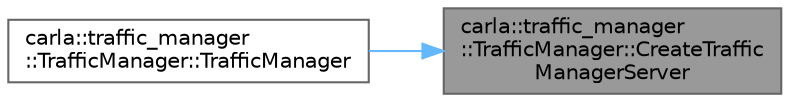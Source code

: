digraph "carla::traffic_manager::TrafficManager::CreateTrafficManagerServer"
{
 // INTERACTIVE_SVG=YES
 // LATEX_PDF_SIZE
  bgcolor="transparent";
  edge [fontname=Helvetica,fontsize=10,labelfontname=Helvetica,labelfontsize=10];
  node [fontname=Helvetica,fontsize=10,shape=box,height=0.2,width=0.4];
  rankdir="RL";
  Node1 [id="Node000001",label="carla::traffic_manager\l::TrafficManager::CreateTraffic\lManagerServer",height=0.2,width=0.4,color="gray40", fillcolor="grey60", style="filled", fontcolor="black",tooltip=" "];
  Node1 -> Node2 [id="edge1_Node000001_Node000002",dir="back",color="steelblue1",style="solid",tooltip=" "];
  Node2 [id="Node000002",label="carla::traffic_manager\l::TrafficManager::TrafficManager",height=0.2,width=0.4,color="grey40", fillcolor="white", style="filled",URL="$df/d5a/classcarla_1_1traffic__manager_1_1TrafficManager.html#a1b59040fdd13a053f2f7fd5caa74f515",tooltip="Public constructor for singleton life cycle management."];
}
